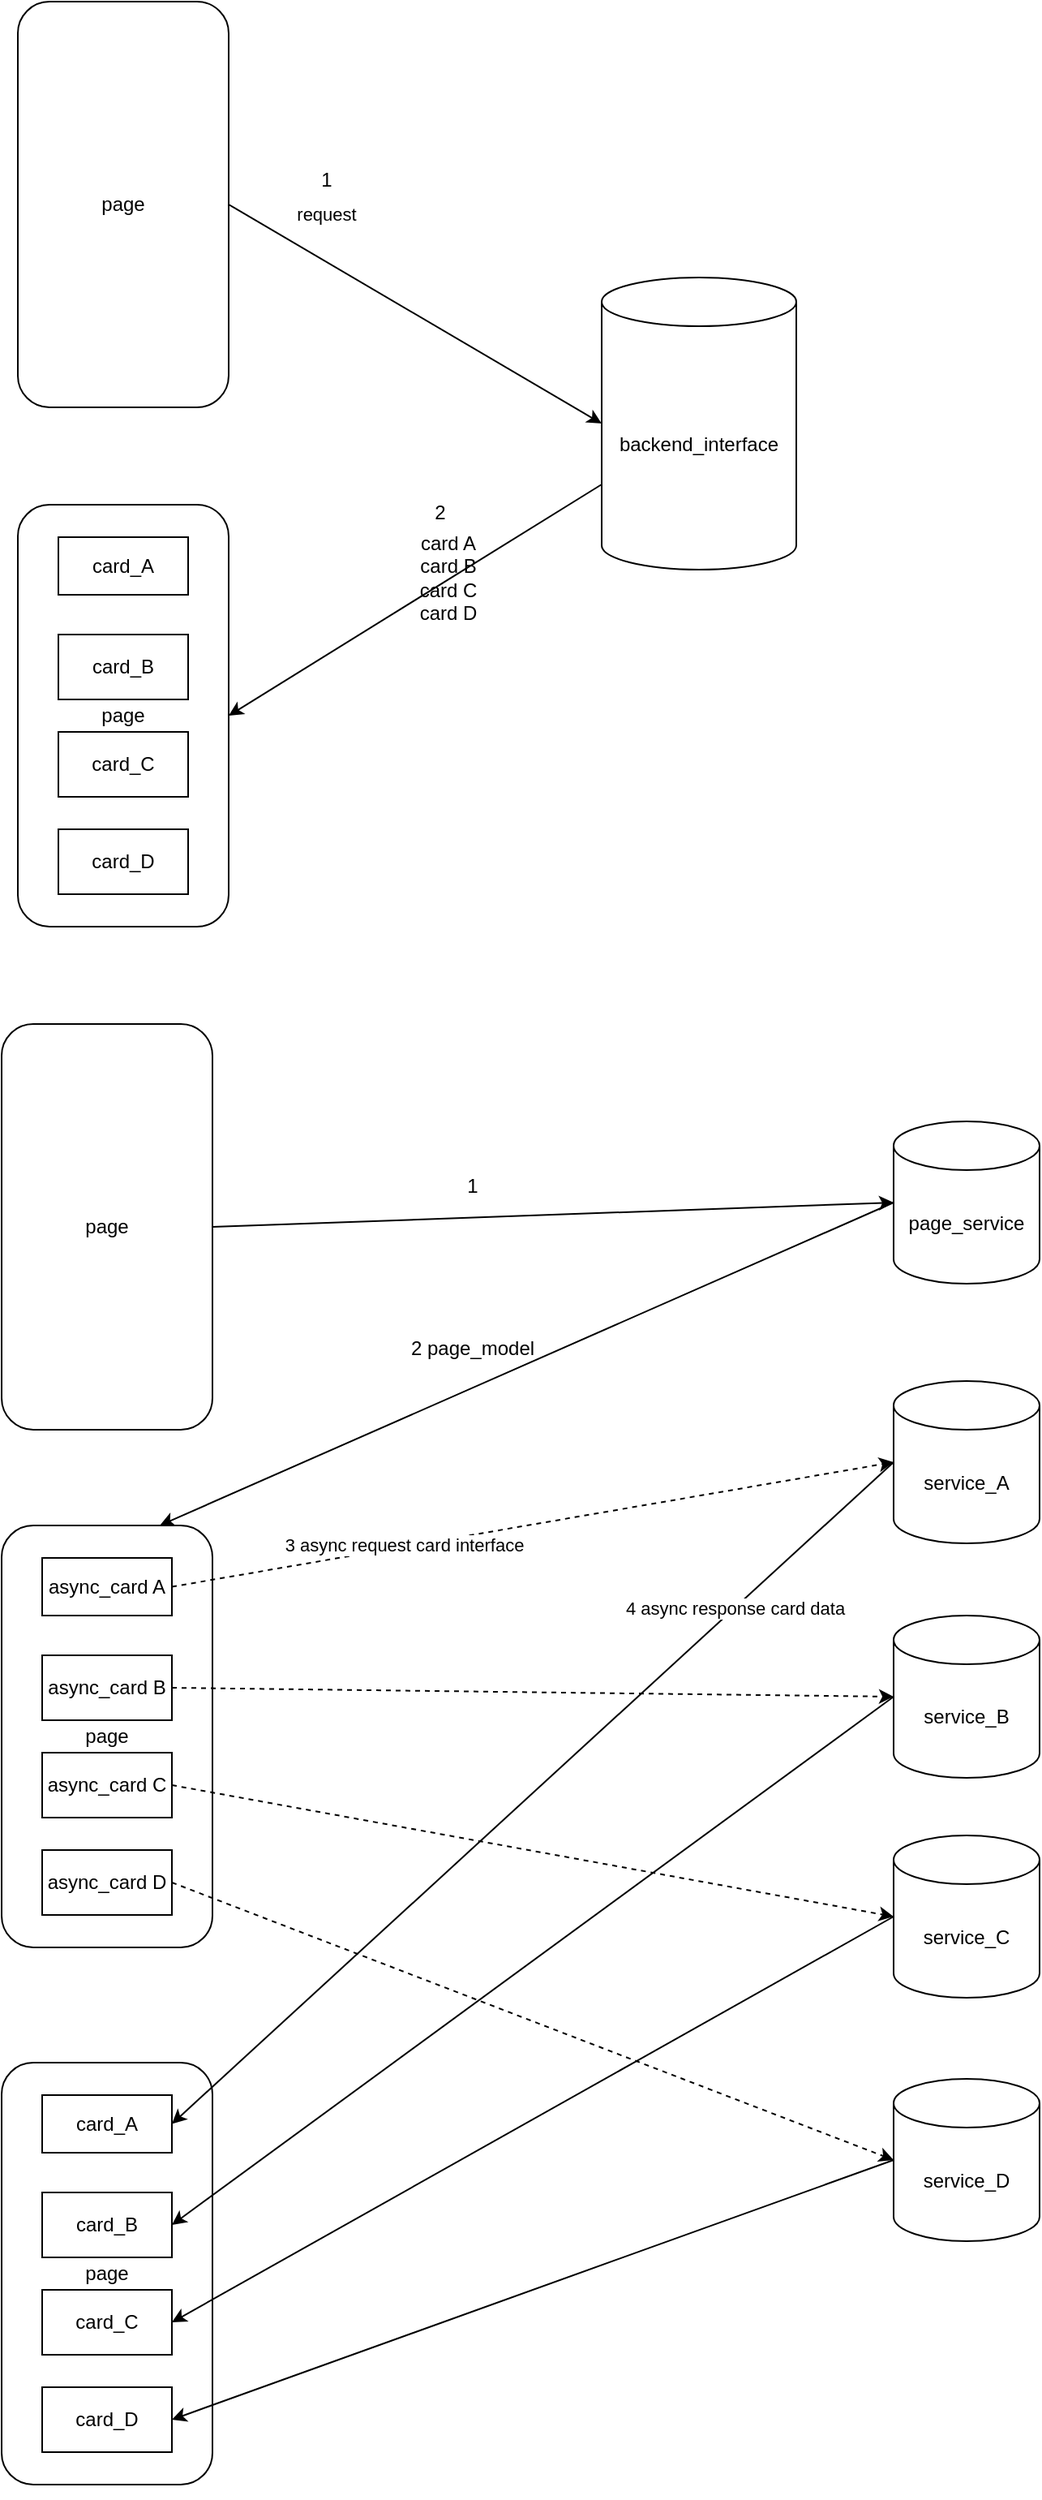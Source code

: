 <mxfile version="14.6.11" type="github">
  <diagram id="prtHgNgQTEPvFCAcTncT" name="Page-1">
    <mxGraphModel dx="1086" dy="560" grid="1" gridSize="10" guides="1" tooltips="1" connect="1" arrows="1" fold="1" page="1" pageScale="1" pageWidth="827" pageHeight="1169" math="0" shadow="0">
      <root>
        <mxCell id="0" />
        <mxCell id="1" parent="0" />
        <mxCell id="t9nCofjm7gqaK9wJMrFR-61" value="page" style="rounded=1;whiteSpace=wrap;html=1;" parent="1" vertex="1">
          <mxGeometry x="30" y="1500" width="130" height="260" as="geometry" />
        </mxCell>
        <mxCell id="t9nCofjm7gqaK9wJMrFR-53" value="page" style="rounded=1;whiteSpace=wrap;html=1;" parent="1" vertex="1">
          <mxGeometry x="30" y="1169" width="130" height="260" as="geometry" />
        </mxCell>
        <mxCell id="t9nCofjm7gqaK9wJMrFR-3" value="page" style="rounded=1;whiteSpace=wrap;html=1;" parent="1" vertex="1">
          <mxGeometry x="40" y="540" width="130" height="260" as="geometry" />
        </mxCell>
        <mxCell id="t9nCofjm7gqaK9wJMrFR-4" value="card_A" style="rounded=0;whiteSpace=wrap;html=1;" parent="1" vertex="1">
          <mxGeometry x="65" y="560" width="80" height="35.5" as="geometry" />
        </mxCell>
        <mxCell id="t9nCofjm7gqaK9wJMrFR-5" value="card_B" style="rounded=0;whiteSpace=wrap;html=1;" parent="1" vertex="1">
          <mxGeometry x="65" y="620" width="80" height="40" as="geometry" />
        </mxCell>
        <mxCell id="t9nCofjm7gqaK9wJMrFR-6" value="card_C" style="rounded=0;whiteSpace=wrap;html=1;" parent="1" vertex="1">
          <mxGeometry x="65" y="680" width="80" height="40" as="geometry" />
        </mxCell>
        <mxCell id="t9nCofjm7gqaK9wJMrFR-7" value="card_D" style="rounded=0;whiteSpace=wrap;html=1;" parent="1" vertex="1">
          <mxGeometry x="65" y="740" width="80" height="40" as="geometry" />
        </mxCell>
        <mxCell id="t9nCofjm7gqaK9wJMrFR-11" style="rounded=0;orthogonalLoop=1;jettySize=auto;html=1;exitX=1;exitY=0.5;exitDx=0;exitDy=0;entryX=0;entryY=0.5;entryDx=0;entryDy=0;entryPerimeter=0;" parent="1" source="t9nCofjm7gqaK9wJMrFR-8" target="t9nCofjm7gqaK9wJMrFR-10" edge="1">
          <mxGeometry relative="1" as="geometry" />
        </mxCell>
        <mxCell id="t9nCofjm7gqaK9wJMrFR-12" value="request" style="edgeLabel;html=1;align=center;verticalAlign=middle;resizable=0;points=[];" parent="t9nCofjm7gqaK9wJMrFR-11" vertex="1" connectable="0">
          <mxGeometry x="-0.519" y="-1" relative="1" as="geometry">
            <mxPoint x="5" y="-28" as="offset" />
          </mxGeometry>
        </mxCell>
        <mxCell id="t9nCofjm7gqaK9wJMrFR-8" value="page" style="rounded=1;whiteSpace=wrap;html=1;" parent="1" vertex="1">
          <mxGeometry x="40" y="230" width="130" height="250" as="geometry" />
        </mxCell>
        <mxCell id="t9nCofjm7gqaK9wJMrFR-13" style="rounded=0;orthogonalLoop=1;jettySize=auto;html=1;exitX=0;exitY=0;exitDx=0;exitDy=127.5;exitPerimeter=0;entryX=1;entryY=0.5;entryDx=0;entryDy=0;" parent="1" source="t9nCofjm7gqaK9wJMrFR-10" target="t9nCofjm7gqaK9wJMrFR-3" edge="1">
          <mxGeometry relative="1" as="geometry" />
        </mxCell>
        <mxCell id="t9nCofjm7gqaK9wJMrFR-10" value="backend_interface" style="shape=cylinder3;whiteSpace=wrap;html=1;boundedLbl=1;backgroundOutline=1;size=15;" parent="1" vertex="1">
          <mxGeometry x="400" y="400" width="120" height="180" as="geometry" />
        </mxCell>
        <mxCell id="t9nCofjm7gqaK9wJMrFR-14" value="card A&lt;br&gt;card B&lt;br&gt;card C&lt;br&gt;card D" style="text;html=1;align=center;verticalAlign=middle;resizable=0;points=[];autosize=1;strokeColor=none;" parent="1" vertex="1">
          <mxGeometry x="280" y="555" width="50" height="60" as="geometry" />
        </mxCell>
        <mxCell id="t9nCofjm7gqaK9wJMrFR-16" value="1" style="text;html=1;align=center;verticalAlign=middle;resizable=0;points=[];autosize=1;strokeColor=none;" parent="1" vertex="1">
          <mxGeometry x="220" y="330" width="20" height="20" as="geometry" />
        </mxCell>
        <mxCell id="t9nCofjm7gqaK9wJMrFR-17" value="2" style="text;html=1;align=center;verticalAlign=middle;resizable=0;points=[];autosize=1;strokeColor=none;" parent="1" vertex="1">
          <mxGeometry x="290" y="535" width="20" height="20" as="geometry" />
        </mxCell>
        <mxCell id="t9nCofjm7gqaK9wJMrFR-38" style="rounded=0;orthogonalLoop=1;jettySize=auto;html=1;dashed=1;entryX=0;entryY=0.5;entryDx=0;entryDy=0;entryPerimeter=0;exitX=1;exitY=0.5;exitDx=0;exitDy=0;" parent="1" source="t9nCofjm7gqaK9wJMrFR-54" target="t9nCofjm7gqaK9wJMrFR-45" edge="1">
          <mxGeometry relative="1" as="geometry">
            <mxPoint x="220" y="1050" as="sourcePoint" />
            <mxPoint x="500" y="1080" as="targetPoint" />
          </mxGeometry>
        </mxCell>
        <mxCell id="6w-f6-EQmlh_0rkee04y-9" value="3 async request card interface" style="edgeLabel;html=1;align=center;verticalAlign=middle;resizable=0;points=[];" vertex="1" connectable="0" parent="t9nCofjm7gqaK9wJMrFR-38">
          <mxGeometry x="-0.356" y="1" relative="1" as="geometry">
            <mxPoint as="offset" />
          </mxGeometry>
        </mxCell>
        <mxCell id="t9nCofjm7gqaK9wJMrFR-39" style="edgeStyle=none;rounded=0;orthogonalLoop=1;jettySize=auto;html=1;exitX=1;exitY=0.5;exitDx=0;exitDy=0;entryX=0;entryY=0.5;entryDx=0;entryDy=0;entryPerimeter=0;dashed=1;" parent="1" source="t9nCofjm7gqaK9wJMrFR-55" target="t9nCofjm7gqaK9wJMrFR-46" edge="1">
          <mxGeometry relative="1" as="geometry">
            <mxPoint x="220" y="1145.5" as="sourcePoint" />
            <mxPoint x="530" y="1332.5" as="targetPoint" />
          </mxGeometry>
        </mxCell>
        <mxCell id="t9nCofjm7gqaK9wJMrFR-41" style="edgeStyle=none;rounded=0;orthogonalLoop=1;jettySize=auto;html=1;exitX=1;exitY=0.5;exitDx=0;exitDy=0;entryX=0;entryY=0.5;entryDx=0;entryDy=0;entryPerimeter=0;dashed=1;" parent="1" source="t9nCofjm7gqaK9wJMrFR-56" target="t9nCofjm7gqaK9wJMrFR-47" edge="1">
          <mxGeometry relative="1" as="geometry">
            <mxPoint x="220" y="1255.5" as="sourcePoint" />
            <mxPoint x="530" y="1332.5" as="targetPoint" />
          </mxGeometry>
        </mxCell>
        <mxCell id="t9nCofjm7gqaK9wJMrFR-42" style="edgeStyle=none;rounded=0;orthogonalLoop=1;jettySize=auto;html=1;exitX=1;exitY=0.5;exitDx=0;exitDy=0;entryX=0;entryY=0.5;entryDx=0;entryDy=0;entryPerimeter=0;dashed=1;" parent="1" source="t9nCofjm7gqaK9wJMrFR-57" target="t9nCofjm7gqaK9wJMrFR-48" edge="1">
          <mxGeometry relative="1" as="geometry">
            <mxPoint x="220" y="1355.5" as="sourcePoint" />
            <mxPoint x="530" y="1332.5" as="targetPoint" />
          </mxGeometry>
        </mxCell>
        <mxCell id="6w-f6-EQmlh_0rkee04y-2" style="edgeStyle=none;rounded=0;orthogonalLoop=1;jettySize=auto;html=1;exitX=0;exitY=0.5;exitDx=0;exitDy=0;exitPerimeter=0;entryX=0.75;entryY=0;entryDx=0;entryDy=0;" edge="1" parent="1" source="t9nCofjm7gqaK9wJMrFR-44" target="t9nCofjm7gqaK9wJMrFR-53">
          <mxGeometry relative="1" as="geometry" />
        </mxCell>
        <mxCell id="t9nCofjm7gqaK9wJMrFR-44" value="page_service" style="shape=cylinder3;whiteSpace=wrap;html=1;boundedLbl=1;backgroundOutline=1;size=15;" parent="1" vertex="1">
          <mxGeometry x="580" y="920" width="90" height="100" as="geometry" />
        </mxCell>
        <mxCell id="6w-f6-EQmlh_0rkee04y-3" style="edgeStyle=none;rounded=0;orthogonalLoop=1;jettySize=auto;html=1;exitX=0;exitY=0.5;exitDx=0;exitDy=0;exitPerimeter=0;entryX=1;entryY=0.5;entryDx=0;entryDy=0;" edge="1" parent="1" source="t9nCofjm7gqaK9wJMrFR-45" target="t9nCofjm7gqaK9wJMrFR-62">
          <mxGeometry relative="1" as="geometry" />
        </mxCell>
        <mxCell id="6w-f6-EQmlh_0rkee04y-12" value="4 async response card data" style="edgeLabel;html=1;align=center;verticalAlign=middle;resizable=0;points=[];" vertex="1" connectable="0" parent="6w-f6-EQmlh_0rkee04y-3">
          <mxGeometry x="-0.559" relative="1" as="geometry">
            <mxPoint as="offset" />
          </mxGeometry>
        </mxCell>
        <mxCell id="t9nCofjm7gqaK9wJMrFR-45" value="service_A" style="shape=cylinder3;whiteSpace=wrap;html=1;boundedLbl=1;backgroundOutline=1;size=15;" parent="1" vertex="1">
          <mxGeometry x="580" y="1080" width="90" height="100" as="geometry" />
        </mxCell>
        <mxCell id="6w-f6-EQmlh_0rkee04y-4" style="edgeStyle=none;rounded=0;orthogonalLoop=1;jettySize=auto;html=1;exitX=0;exitY=0.5;exitDx=0;exitDy=0;exitPerimeter=0;entryX=1;entryY=0.5;entryDx=0;entryDy=0;" edge="1" parent="1" source="t9nCofjm7gqaK9wJMrFR-46" target="t9nCofjm7gqaK9wJMrFR-63">
          <mxGeometry relative="1" as="geometry" />
        </mxCell>
        <mxCell id="t9nCofjm7gqaK9wJMrFR-46" value="service_B" style="shape=cylinder3;whiteSpace=wrap;html=1;boundedLbl=1;backgroundOutline=1;size=15;" parent="1" vertex="1">
          <mxGeometry x="580" y="1224.5" width="90" height="100" as="geometry" />
        </mxCell>
        <mxCell id="6w-f6-EQmlh_0rkee04y-5" style="edgeStyle=none;rounded=0;orthogonalLoop=1;jettySize=auto;html=1;exitX=0;exitY=0.5;exitDx=0;exitDy=0;exitPerimeter=0;entryX=1;entryY=0.5;entryDx=0;entryDy=0;" edge="1" parent="1" source="t9nCofjm7gqaK9wJMrFR-47" target="t9nCofjm7gqaK9wJMrFR-64">
          <mxGeometry relative="1" as="geometry" />
        </mxCell>
        <mxCell id="t9nCofjm7gqaK9wJMrFR-47" value="service_C" style="shape=cylinder3;whiteSpace=wrap;html=1;boundedLbl=1;backgroundOutline=1;size=15;" parent="1" vertex="1">
          <mxGeometry x="580" y="1360" width="90" height="100" as="geometry" />
        </mxCell>
        <mxCell id="6w-f6-EQmlh_0rkee04y-6" style="edgeStyle=none;rounded=0;orthogonalLoop=1;jettySize=auto;html=1;exitX=0;exitY=0.5;exitDx=0;exitDy=0;exitPerimeter=0;entryX=1;entryY=0.5;entryDx=0;entryDy=0;" edge="1" parent="1" source="t9nCofjm7gqaK9wJMrFR-48" target="t9nCofjm7gqaK9wJMrFR-65">
          <mxGeometry relative="1" as="geometry" />
        </mxCell>
        <mxCell id="t9nCofjm7gqaK9wJMrFR-48" value="service_D" style="shape=cylinder3;whiteSpace=wrap;html=1;boundedLbl=1;backgroundOutline=1;size=15;" parent="1" vertex="1">
          <mxGeometry x="580" y="1510" width="90" height="100" as="geometry" />
        </mxCell>
        <mxCell id="t9nCofjm7gqaK9wJMrFR-49" style="edgeStyle=none;rounded=0;orthogonalLoop=1;jettySize=auto;html=1;exitX=1;exitY=1;exitDx=0;exitDy=0;dashed=1;" parent="1" source="t9nCofjm7gqaK9wJMrFR-6" target="t9nCofjm7gqaK9wJMrFR-6" edge="1">
          <mxGeometry relative="1" as="geometry" />
        </mxCell>
        <mxCell id="t9nCofjm7gqaK9wJMrFR-50" style="edgeStyle=none;rounded=0;orthogonalLoop=1;jettySize=auto;html=1;exitX=1;exitY=1;exitDx=0;exitDy=0;dashed=1;" parent="1" source="t9nCofjm7gqaK9wJMrFR-3" target="t9nCofjm7gqaK9wJMrFR-3" edge="1">
          <mxGeometry relative="1" as="geometry" />
        </mxCell>
        <mxCell id="t9nCofjm7gqaK9wJMrFR-51" style="edgeStyle=none;rounded=0;orthogonalLoop=1;jettySize=auto;html=1;exitX=0.5;exitY=0;exitDx=0;exitDy=0;dashed=1;" parent="1" source="t9nCofjm7gqaK9wJMrFR-3" target="t9nCofjm7gqaK9wJMrFR-3" edge="1">
          <mxGeometry relative="1" as="geometry" />
        </mxCell>
        <mxCell id="6w-f6-EQmlh_0rkee04y-1" style="rounded=0;orthogonalLoop=1;jettySize=auto;html=1;exitX=1;exitY=0.5;exitDx=0;exitDy=0;entryX=0;entryY=0.5;entryDx=0;entryDy=0;entryPerimeter=0;" edge="1" parent="1" source="t9nCofjm7gqaK9wJMrFR-52" target="t9nCofjm7gqaK9wJMrFR-44">
          <mxGeometry relative="1" as="geometry" />
        </mxCell>
        <mxCell id="t9nCofjm7gqaK9wJMrFR-52" value="page" style="rounded=1;whiteSpace=wrap;html=1;" parent="1" vertex="1">
          <mxGeometry x="30" y="860" width="130" height="250" as="geometry" />
        </mxCell>
        <mxCell id="t9nCofjm7gqaK9wJMrFR-54" value="async_card A" style="rounded=0;whiteSpace=wrap;html=1;" parent="1" vertex="1">
          <mxGeometry x="55" y="1189" width="80" height="35.5" as="geometry" />
        </mxCell>
        <mxCell id="t9nCofjm7gqaK9wJMrFR-55" value="async_card B" style="rounded=0;whiteSpace=wrap;html=1;" parent="1" vertex="1">
          <mxGeometry x="55" y="1249" width="80" height="40" as="geometry" />
        </mxCell>
        <mxCell id="t9nCofjm7gqaK9wJMrFR-56" value="async_card C" style="rounded=0;whiteSpace=wrap;html=1;" parent="1" vertex="1">
          <mxGeometry x="55" y="1309" width="80" height="40" as="geometry" />
        </mxCell>
        <mxCell id="t9nCofjm7gqaK9wJMrFR-57" value="async_card D" style="rounded=0;whiteSpace=wrap;html=1;" parent="1" vertex="1">
          <mxGeometry x="55" y="1369" width="80" height="40" as="geometry" />
        </mxCell>
        <mxCell id="t9nCofjm7gqaK9wJMrFR-58" style="edgeStyle=none;rounded=0;orthogonalLoop=1;jettySize=auto;html=1;exitX=1;exitY=1;exitDx=0;exitDy=0;dashed=1;" parent="1" source="t9nCofjm7gqaK9wJMrFR-56" target="t9nCofjm7gqaK9wJMrFR-56" edge="1">
          <mxGeometry relative="1" as="geometry" />
        </mxCell>
        <mxCell id="t9nCofjm7gqaK9wJMrFR-59" style="edgeStyle=none;rounded=0;orthogonalLoop=1;jettySize=auto;html=1;exitX=1;exitY=1;exitDx=0;exitDy=0;dashed=1;" parent="1" source="t9nCofjm7gqaK9wJMrFR-53" target="t9nCofjm7gqaK9wJMrFR-53" edge="1">
          <mxGeometry relative="1" as="geometry" />
        </mxCell>
        <mxCell id="t9nCofjm7gqaK9wJMrFR-60" style="edgeStyle=none;rounded=0;orthogonalLoop=1;jettySize=auto;html=1;exitX=0.5;exitY=0;exitDx=0;exitDy=0;dashed=1;" parent="1" source="t9nCofjm7gqaK9wJMrFR-53" target="t9nCofjm7gqaK9wJMrFR-53" edge="1">
          <mxGeometry relative="1" as="geometry" />
        </mxCell>
        <mxCell id="t9nCofjm7gqaK9wJMrFR-62" value="card_A" style="rounded=0;whiteSpace=wrap;html=1;" parent="1" vertex="1">
          <mxGeometry x="55" y="1520" width="80" height="35.5" as="geometry" />
        </mxCell>
        <mxCell id="t9nCofjm7gqaK9wJMrFR-63" value="card_B" style="rounded=0;whiteSpace=wrap;html=1;" parent="1" vertex="1">
          <mxGeometry x="55" y="1580" width="80" height="40" as="geometry" />
        </mxCell>
        <mxCell id="t9nCofjm7gqaK9wJMrFR-64" value="card_C" style="rounded=0;whiteSpace=wrap;html=1;" parent="1" vertex="1">
          <mxGeometry x="55" y="1640" width="80" height="40" as="geometry" />
        </mxCell>
        <mxCell id="t9nCofjm7gqaK9wJMrFR-65" value="card_D" style="rounded=0;whiteSpace=wrap;html=1;" parent="1" vertex="1">
          <mxGeometry x="55" y="1700" width="80" height="40" as="geometry" />
        </mxCell>
        <mxCell id="t9nCofjm7gqaK9wJMrFR-66" style="edgeStyle=none;rounded=0;orthogonalLoop=1;jettySize=auto;html=1;exitX=1;exitY=1;exitDx=0;exitDy=0;dashed=1;" parent="1" source="t9nCofjm7gqaK9wJMrFR-64" target="t9nCofjm7gqaK9wJMrFR-64" edge="1">
          <mxGeometry relative="1" as="geometry" />
        </mxCell>
        <mxCell id="t9nCofjm7gqaK9wJMrFR-67" style="edgeStyle=none;rounded=0;orthogonalLoop=1;jettySize=auto;html=1;exitX=1;exitY=1;exitDx=0;exitDy=0;dashed=1;" parent="1" source="t9nCofjm7gqaK9wJMrFR-61" target="t9nCofjm7gqaK9wJMrFR-61" edge="1">
          <mxGeometry relative="1" as="geometry" />
        </mxCell>
        <mxCell id="t9nCofjm7gqaK9wJMrFR-68" style="edgeStyle=none;rounded=0;orthogonalLoop=1;jettySize=auto;html=1;exitX=0.5;exitY=0;exitDx=0;exitDy=0;dashed=1;" parent="1" source="t9nCofjm7gqaK9wJMrFR-61" target="t9nCofjm7gqaK9wJMrFR-61" edge="1">
          <mxGeometry relative="1" as="geometry" />
        </mxCell>
        <mxCell id="6w-f6-EQmlh_0rkee04y-7" value="1" style="text;html=1;align=center;verticalAlign=middle;resizable=0;points=[];autosize=1;strokeColor=none;" vertex="1" parent="1">
          <mxGeometry x="310" y="950" width="20" height="20" as="geometry" />
        </mxCell>
        <mxCell id="6w-f6-EQmlh_0rkee04y-8" value="2 page_model" style="text;html=1;align=center;verticalAlign=middle;resizable=0;points=[];autosize=1;strokeColor=none;" vertex="1" parent="1">
          <mxGeometry x="275" y="1050" width="90" height="20" as="geometry" />
        </mxCell>
      </root>
    </mxGraphModel>
  </diagram>
</mxfile>
